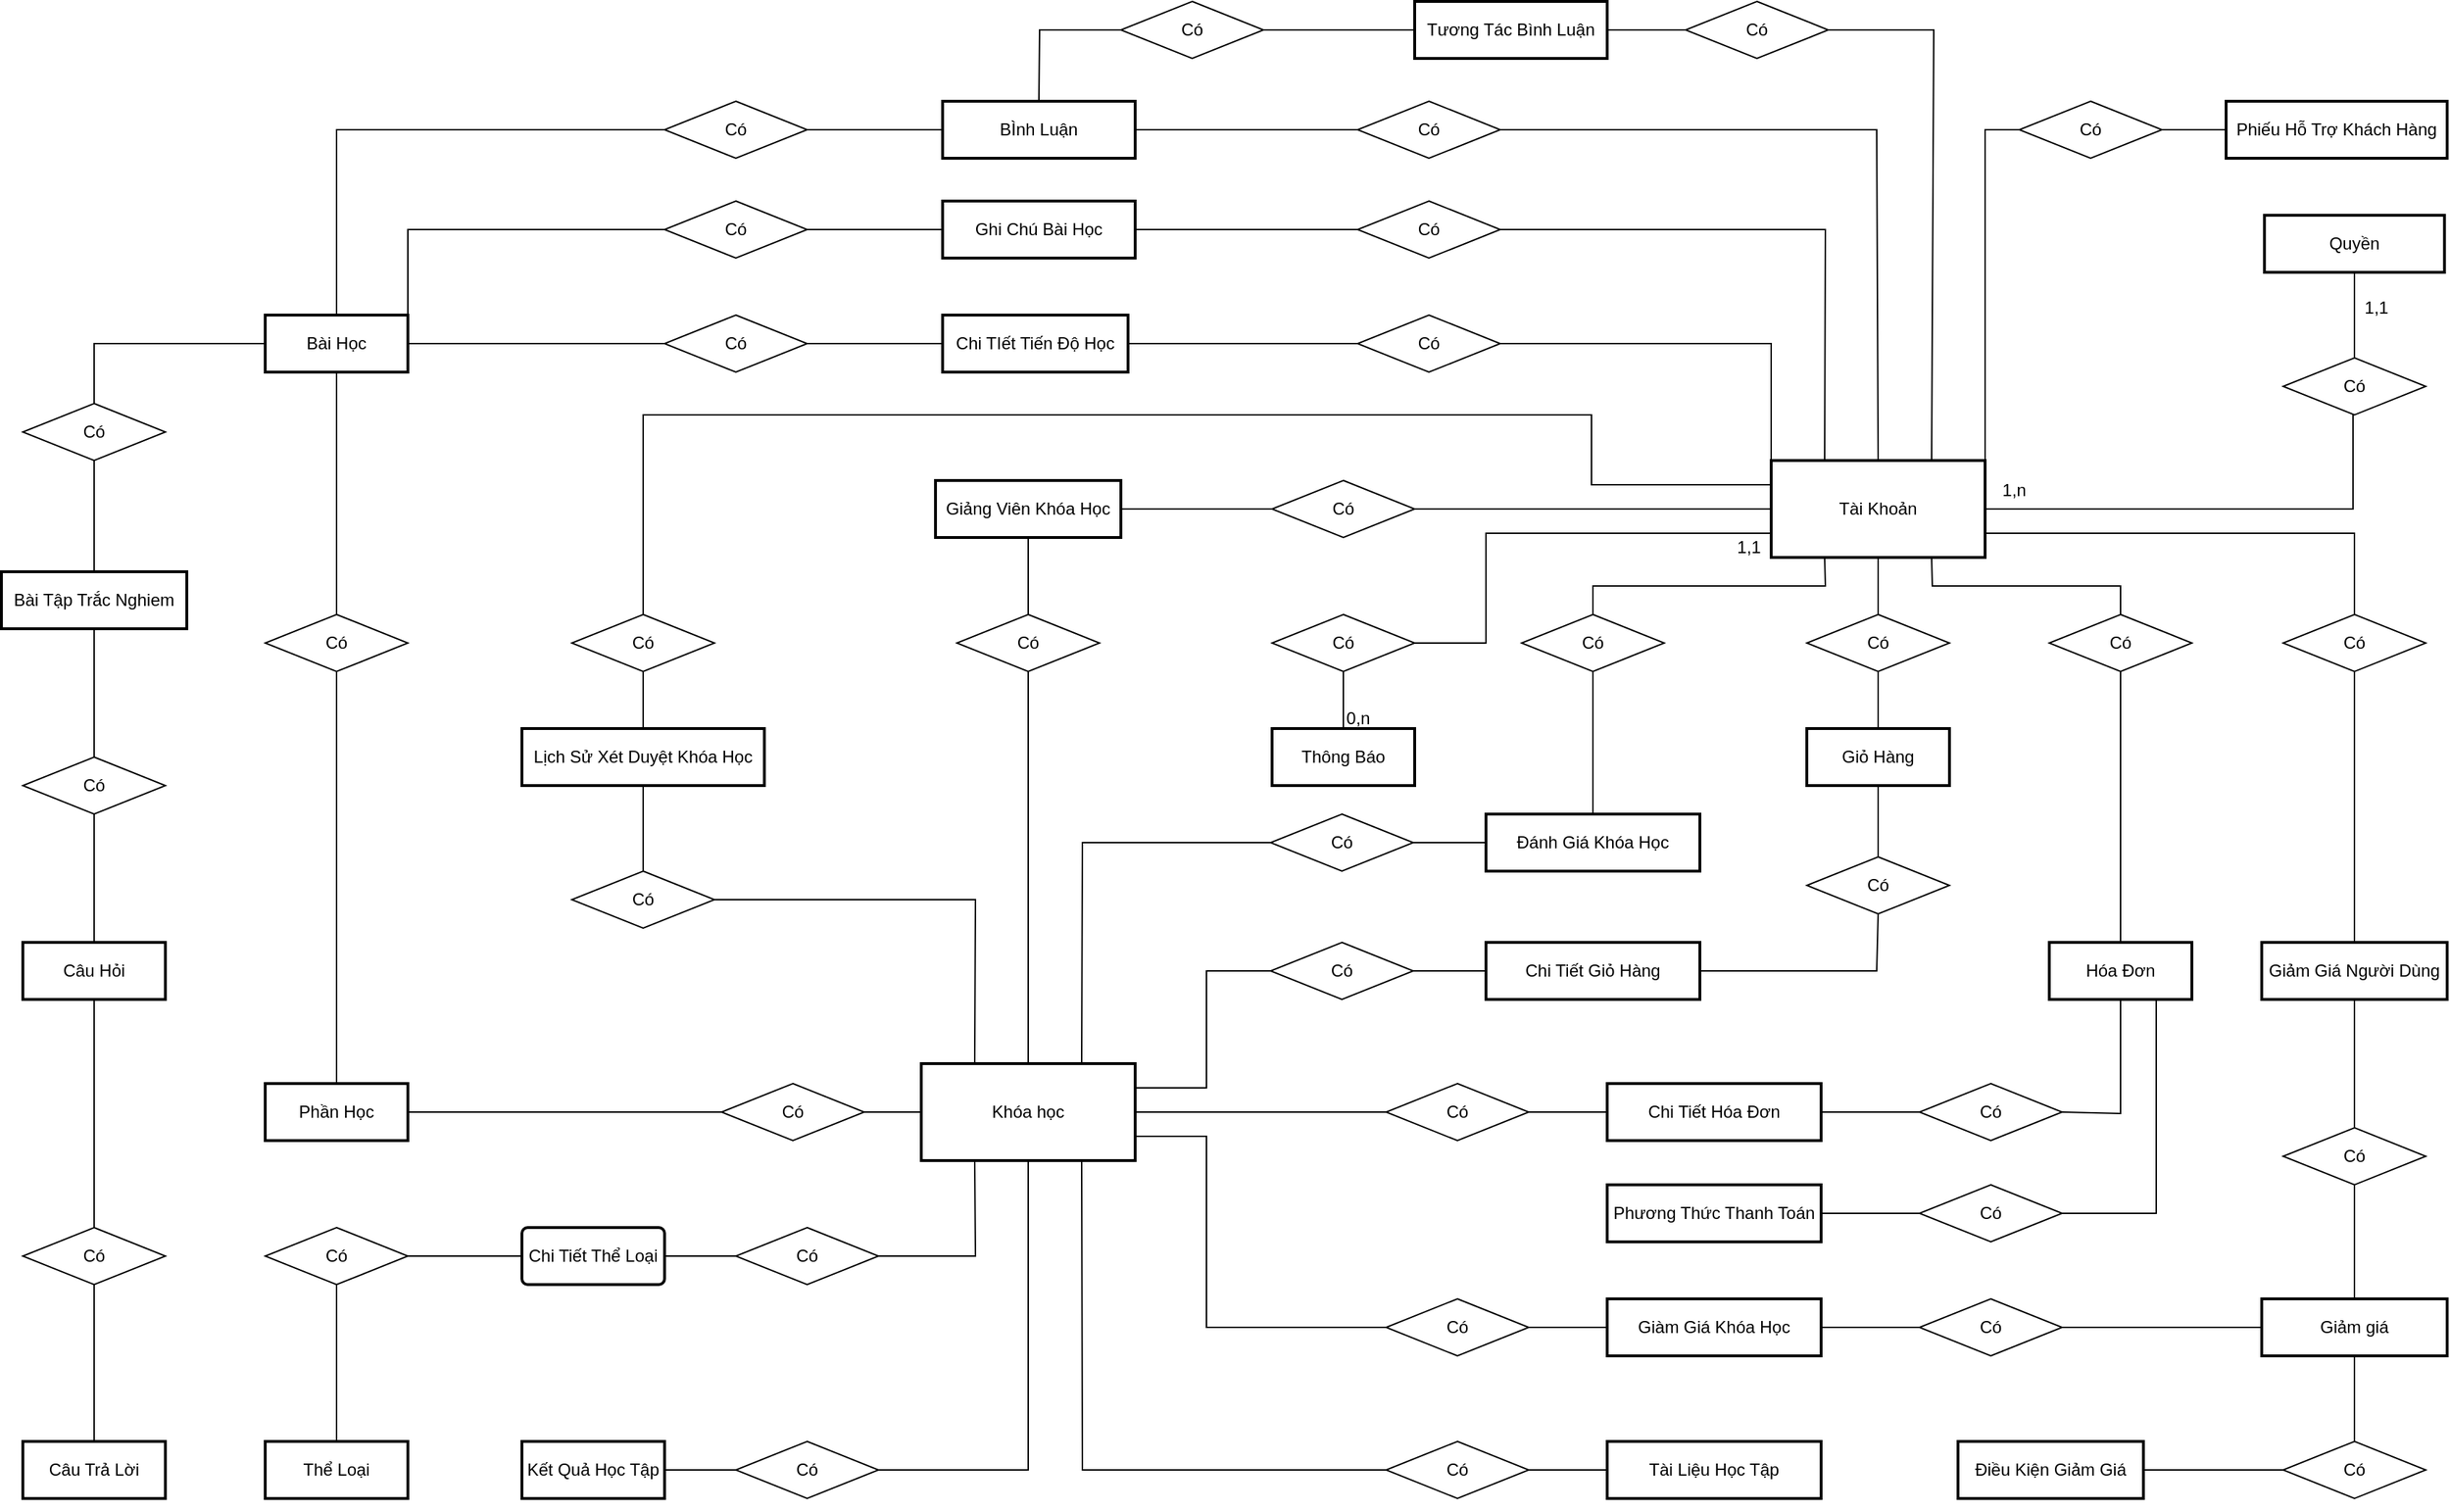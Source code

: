 <mxfile version="26.0.4">
  <diagram id="R2lEEEUBdFMjLlhIrx00" name="Page-1">
    <mxGraphModel dx="2517" dy="2102" grid="1" gridSize="10" guides="1" tooltips="1" connect="1" arrows="1" fold="1" page="1" pageScale="1" pageWidth="850" pageHeight="1100" math="0" shadow="0" extFonts="Permanent Marker^https://fonts.googleapis.com/css?family=Permanent+Marker">
      <root>
        <mxCell id="0" />
        <mxCell id="1" parent="0" />
        <mxCell id="bHssMF1aIb_r4F3_CLn2-1" value="Có" style="shape=rhombus;perimeter=rhombusPerimeter;whiteSpace=wrap;html=1;align=center;fontSize=12;" parent="1" vertex="1">
          <mxGeometry x="1135" y="-60" width="100" height="40" as="geometry" />
        </mxCell>
        <mxCell id="bHssMF1aIb_r4F3_CLn2-8" value="Tài Khoản" style="whiteSpace=wrap;html=1;align=center;strokeWidth=2;" parent="1" vertex="1">
          <mxGeometry x="776" y="12" width="150" height="68" as="geometry" />
        </mxCell>
        <mxCell id="bHssMF1aIb_r4F3_CLn2-9" value="Khóa học" style="whiteSpace=wrap;html=1;align=center;strokeWidth=2;" parent="1" vertex="1">
          <mxGeometry x="180" y="435" width="150" height="68" as="geometry" />
        </mxCell>
        <mxCell id="bHssMF1aIb_r4F3_CLn2-13" value="Quyền" style="whiteSpace=wrap;html=1;align=center;strokeWidth=2;" parent="1" vertex="1">
          <mxGeometry x="1121.88" y="-160" width="126.25" height="40" as="geometry" />
        </mxCell>
        <mxCell id="bHssMF1aIb_r4F3_CLn2-28" value="Giảng Viên Khóa Học" style="whiteSpace=wrap;html=1;align=center;strokeWidth=2;" parent="1" vertex="1">
          <mxGeometry x="190" y="26" width="130" height="40" as="geometry" />
        </mxCell>
        <mxCell id="bHssMF1aIb_r4F3_CLn2-34" value="Có" style="shape=rhombus;perimeter=rhombusPerimeter;whiteSpace=wrap;html=1;align=center;fontSize=12;" parent="1" vertex="1">
          <mxGeometry x="426" y="26" width="100" height="40" as="geometry" />
        </mxCell>
        <mxCell id="bHssMF1aIb_r4F3_CLn2-35" value="Có" style="shape=rhombus;perimeter=rhombusPerimeter;whiteSpace=wrap;html=1;align=center;fontSize=12;" parent="1" vertex="1">
          <mxGeometry x="-450" y="-28" width="100" height="40" as="geometry" />
        </mxCell>
        <mxCell id="bHssMF1aIb_r4F3_CLn2-36" value="Chi Tiết Thể Loại" style="rounded=1;arcSize=10;whiteSpace=wrap;html=1;align=center;strokeWidth=2;" parent="1" vertex="1">
          <mxGeometry x="-100" y="550" width="100" height="40" as="geometry" />
        </mxCell>
        <mxCell id="bHssMF1aIb_r4F3_CLn2-37" value="Phần Học" style="whiteSpace=wrap;html=1;align=center;strokeWidth=2;" parent="1" vertex="1">
          <mxGeometry x="-280" y="449" width="100" height="40" as="geometry" />
        </mxCell>
        <mxCell id="bHssMF1aIb_r4F3_CLn2-39" value="Bài Học" style="whiteSpace=wrap;html=1;align=center;strokeWidth=2;" parent="1" vertex="1">
          <mxGeometry x="-280" y="-90" width="100" height="40" as="geometry" />
        </mxCell>
        <mxCell id="bHssMF1aIb_r4F3_CLn2-40" value="Có" style="shape=rhombus;perimeter=rhombusPerimeter;whiteSpace=wrap;html=1;align=center;fontSize=12;" parent="1" vertex="1">
          <mxGeometry x="40" y="449" width="100" height="40" as="geometry" />
        </mxCell>
        <mxCell id="bHssMF1aIb_r4F3_CLn2-41" value="Có" style="shape=rhombus;perimeter=rhombusPerimeter;whiteSpace=wrap;html=1;align=center;fontSize=12;" parent="1" vertex="1">
          <mxGeometry x="-280" y="120" width="100" height="40" as="geometry" />
        </mxCell>
        <mxCell id="bHssMF1aIb_r4F3_CLn2-43" value="Thể Loại" style="whiteSpace=wrap;html=1;align=center;strokeWidth=2;" parent="1" vertex="1">
          <mxGeometry x="-280" y="700" width="100" height="40" as="geometry" />
        </mxCell>
        <mxCell id="bHssMF1aIb_r4F3_CLn2-44" value="Kết Quả Học Tập" style="whiteSpace=wrap;html=1;align=center;strokeWidth=2;" parent="1" vertex="1">
          <mxGeometry x="-100" y="700" width="100" height="40" as="geometry" />
        </mxCell>
        <mxCell id="bHssMF1aIb_r4F3_CLn2-45" value="Tài Liệu Học Tập" style="whiteSpace=wrap;html=1;align=center;strokeWidth=2;" parent="1" vertex="1">
          <mxGeometry x="661" y="700" width="150" height="40" as="geometry" />
        </mxCell>
        <mxCell id="bHssMF1aIb_r4F3_CLn2-46" value="Hóa Đơn" style="whiteSpace=wrap;html=1;align=center;strokeWidth=2;" parent="1" vertex="1">
          <mxGeometry x="971" y="350" width="100" height="40" as="geometry" />
        </mxCell>
        <mxCell id="bHssMF1aIb_r4F3_CLn2-47" value="Chi Tiết Hóa Đơn" style="whiteSpace=wrap;html=1;align=center;strokeWidth=2;" parent="1" vertex="1">
          <mxGeometry x="661" y="449" width="150" height="40" as="geometry" />
        </mxCell>
        <mxCell id="bHssMF1aIb_r4F3_CLn2-48" value="Chi Tiết Giỏ Hàng" style="whiteSpace=wrap;html=1;align=center;strokeWidth=2;" parent="1" vertex="1">
          <mxGeometry x="576" y="350" width="150" height="40" as="geometry" />
        </mxCell>
        <mxCell id="bHssMF1aIb_r4F3_CLn2-49" value="Giỏ Hàng" style="whiteSpace=wrap;html=1;align=center;strokeWidth=2;" parent="1" vertex="1">
          <mxGeometry x="801" y="200" width="100" height="40" as="geometry" />
        </mxCell>
        <mxCell id="bHssMF1aIb_r4F3_CLn2-50" value="Giảm giá" style="whiteSpace=wrap;html=1;align=center;strokeWidth=2;" parent="1" vertex="1">
          <mxGeometry x="1120" y="600" width="130" height="40" as="geometry" />
        </mxCell>
        <mxCell id="bHssMF1aIb_r4F3_CLn2-51" value="Giàm Giá Khóa Học" style="whiteSpace=wrap;html=1;align=center;strokeWidth=2;" parent="1" vertex="1">
          <mxGeometry x="661" y="600" width="150" height="40" as="geometry" />
        </mxCell>
        <mxCell id="bHssMF1aIb_r4F3_CLn2-52" value="Giảm Giá Người Dùng" style="whiteSpace=wrap;html=1;align=center;strokeWidth=2;" parent="1" vertex="1">
          <mxGeometry x="1120" y="350" width="130" height="40" as="geometry" />
        </mxCell>
        <mxCell id="bHssMF1aIb_r4F3_CLn2-53" value="Điều Kiện Giảm Giá" style="whiteSpace=wrap;html=1;align=center;strokeWidth=2;" parent="1" vertex="1">
          <mxGeometry x="907" y="700" width="130" height="40" as="geometry" />
        </mxCell>
        <mxCell id="bHssMF1aIb_r4F3_CLn2-54" value="Bài Tập Trắc Nghiem" style="whiteSpace=wrap;html=1;align=center;strokeWidth=2;" parent="1" vertex="1">
          <mxGeometry x="-465" y="90" width="130" height="40" as="geometry" />
        </mxCell>
        <mxCell id="bHssMF1aIb_r4F3_CLn2-55" value="Câu Hỏi" style="whiteSpace=wrap;html=1;align=center;strokeWidth=2;" parent="1" vertex="1">
          <mxGeometry x="-450" y="350" width="100" height="40" as="geometry" />
        </mxCell>
        <mxCell id="bHssMF1aIb_r4F3_CLn2-56" value="Câu Trả Lời" style="whiteSpace=wrap;html=1;align=center;strokeWidth=2;" parent="1" vertex="1">
          <mxGeometry x="-450" y="700" width="100" height="40" as="geometry" />
        </mxCell>
        <mxCell id="bHssMF1aIb_r4F3_CLn2-67" value="" style="endArrow=none;html=1;rounded=0;entryX=0.49;entryY=1;entryDx=0;entryDy=0;exitX=1;exitY=0.5;exitDx=0;exitDy=0;entryPerimeter=0;" parent="1" source="bHssMF1aIb_r4F3_CLn2-8" target="bHssMF1aIb_r4F3_CLn2-1" edge="1">
          <mxGeometry relative="1" as="geometry">
            <mxPoint x="940" y="46" as="sourcePoint" />
            <mxPoint x="1135" y="-20" as="targetPoint" />
            <Array as="points">
              <mxPoint x="1000" y="46" />
              <mxPoint x="1184" y="46" />
            </Array>
          </mxGeometry>
        </mxCell>
        <mxCell id="bHssMF1aIb_r4F3_CLn2-68" value="" style="resizable=0;html=1;whiteSpace=wrap;align=left;verticalAlign=bottom;" parent="bHssMF1aIb_r4F3_CLn2-67" connectable="0" vertex="1">
          <mxGeometry x="-1" relative="1" as="geometry">
            <mxPoint x="10" as="offset" />
          </mxGeometry>
        </mxCell>
        <mxCell id="bHssMF1aIb_r4F3_CLn2-69" value="" style="resizable=0;html=1;whiteSpace=wrap;align=right;verticalAlign=bottom;" parent="bHssMF1aIb_r4F3_CLn2-67" connectable="0" vertex="1">
          <mxGeometry x="1" relative="1" as="geometry" />
        </mxCell>
        <mxCell id="bHssMF1aIb_r4F3_CLn2-76" value="" style="endArrow=none;html=1;rounded=0;exitX=0.5;exitY=0;exitDx=0;exitDy=0;entryX=0.5;entryY=1;entryDx=0;entryDy=0;" parent="1" source="bHssMF1aIb_r4F3_CLn2-1" target="bHssMF1aIb_r4F3_CLn2-13" edge="1">
          <mxGeometry relative="1" as="geometry">
            <mxPoint x="956" y="49.13" as="sourcePoint" />
            <mxPoint x="1116" y="49.13" as="targetPoint" />
          </mxGeometry>
        </mxCell>
        <mxCell id="bHssMF1aIb_r4F3_CLn2-77" value="" style="resizable=0;html=1;whiteSpace=wrap;align=right;verticalAlign=bottom;" parent="bHssMF1aIb_r4F3_CLn2-76" connectable="0" vertex="1">
          <mxGeometry x="1" relative="1" as="geometry">
            <mxPoint x="-10" as="offset" />
          </mxGeometry>
        </mxCell>
        <mxCell id="bHssMF1aIb_r4F3_CLn2-78" value="" style="endArrow=none;html=1;rounded=0;exitX=1;exitY=0.5;exitDx=0;exitDy=0;entryX=0;entryY=0.5;entryDx=0;entryDy=0;" parent="1" source="bHssMF1aIb_r4F3_CLn2-28" target="bHssMF1aIb_r4F3_CLn2-34" edge="1">
          <mxGeometry relative="1" as="geometry">
            <mxPoint x="680" y="42" as="sourcePoint" />
            <mxPoint x="430" y="90" as="targetPoint" />
          </mxGeometry>
        </mxCell>
        <mxCell id="bHssMF1aIb_r4F3_CLn2-79" value="" style="resizable=0;html=1;whiteSpace=wrap;align=left;verticalAlign=bottom;" parent="bHssMF1aIb_r4F3_CLn2-78" connectable="0" vertex="1">
          <mxGeometry x="-1" relative="1" as="geometry">
            <mxPoint x="10" as="offset" />
          </mxGeometry>
        </mxCell>
        <mxCell id="bHssMF1aIb_r4F3_CLn2-80" value="" style="resizable=0;html=1;whiteSpace=wrap;align=right;verticalAlign=bottom;" parent="bHssMF1aIb_r4F3_CLn2-78" connectable="0" vertex="1">
          <mxGeometry x="1" relative="1" as="geometry" />
        </mxCell>
        <mxCell id="bHssMF1aIb_r4F3_CLn2-81" value="" style="endArrow=none;html=1;rounded=0;exitX=1;exitY=0.5;exitDx=0;exitDy=0;entryX=0;entryY=0.5;entryDx=0;entryDy=0;" parent="1" source="bHssMF1aIb_r4F3_CLn2-34" target="bHssMF1aIb_r4F3_CLn2-8" edge="1">
          <mxGeometry relative="1" as="geometry">
            <mxPoint x="506" y="100" as="sourcePoint" />
            <mxPoint x="596" y="100" as="targetPoint" />
          </mxGeometry>
        </mxCell>
        <mxCell id="bHssMF1aIb_r4F3_CLn2-82" value="" style="resizable=0;html=1;whiteSpace=wrap;align=right;verticalAlign=bottom;" parent="bHssMF1aIb_r4F3_CLn2-81" connectable="0" vertex="1">
          <mxGeometry x="1" relative="1" as="geometry">
            <mxPoint x="-10" as="offset" />
          </mxGeometry>
        </mxCell>
        <mxCell id="bHssMF1aIb_r4F3_CLn2-83" value="Có" style="shape=rhombus;perimeter=rhombusPerimeter;whiteSpace=wrap;html=1;align=center;fontSize=12;" parent="1" vertex="1">
          <mxGeometry x="205" y="120" width="100" height="40" as="geometry" />
        </mxCell>
        <mxCell id="bHssMF1aIb_r4F3_CLn2-84" value="" style="endArrow=none;html=1;rounded=0;exitX=0.5;exitY=1;exitDx=0;exitDy=0;entryX=0.5;entryY=0;entryDx=0;entryDy=0;" parent="1" source="bHssMF1aIb_r4F3_CLn2-28" target="bHssMF1aIb_r4F3_CLn2-83" edge="1">
          <mxGeometry relative="1" as="geometry">
            <mxPoint x="270" y="130" as="sourcePoint" />
            <mxPoint x="380" y="188" as="targetPoint" />
          </mxGeometry>
        </mxCell>
        <mxCell id="bHssMF1aIb_r4F3_CLn2-85" value="" style="resizable=0;html=1;whiteSpace=wrap;align=left;verticalAlign=bottom;" parent="bHssMF1aIb_r4F3_CLn2-84" connectable="0" vertex="1">
          <mxGeometry x="-1" relative="1" as="geometry">
            <mxPoint x="10" as="offset" />
          </mxGeometry>
        </mxCell>
        <mxCell id="bHssMF1aIb_r4F3_CLn2-86" value="" style="resizable=0;html=1;whiteSpace=wrap;align=right;verticalAlign=bottom;" parent="bHssMF1aIb_r4F3_CLn2-84" connectable="0" vertex="1">
          <mxGeometry x="1" relative="1" as="geometry" />
        </mxCell>
        <mxCell id="bHssMF1aIb_r4F3_CLn2-87" value="" style="endArrow=none;html=1;rounded=0;exitX=0.5;exitY=1;exitDx=0;exitDy=0;entryX=0.5;entryY=0;entryDx=0;entryDy=0;" parent="1" source="bHssMF1aIb_r4F3_CLn2-83" target="bHssMF1aIb_r4F3_CLn2-9" edge="1">
          <mxGeometry relative="1" as="geometry">
            <mxPoint x="400" y="198" as="sourcePoint" />
            <mxPoint x="520" y="130" as="targetPoint" />
          </mxGeometry>
        </mxCell>
        <mxCell id="bHssMF1aIb_r4F3_CLn2-88" value="" style="resizable=0;html=1;whiteSpace=wrap;align=right;verticalAlign=bottom;" parent="bHssMF1aIb_r4F3_CLn2-87" connectable="0" vertex="1">
          <mxGeometry x="1" relative="1" as="geometry">
            <mxPoint x="-10" as="offset" />
          </mxGeometry>
        </mxCell>
        <mxCell id="bHssMF1aIb_r4F3_CLn2-89" value="" style="endArrow=none;html=1;rounded=0;entryX=1;entryY=0.5;entryDx=0;entryDy=0;exitX=0;exitY=0.5;exitDx=0;exitDy=0;" parent="1" source="bHssMF1aIb_r4F3_CLn2-9" target="bHssMF1aIb_r4F3_CLn2-40" edge="1">
          <mxGeometry relative="1" as="geometry">
            <mxPoint x="150" y="420" as="sourcePoint" />
            <mxPoint x="520" y="510" as="targetPoint" />
          </mxGeometry>
        </mxCell>
        <mxCell id="bHssMF1aIb_r4F3_CLn2-90" value="" style="endArrow=none;html=1;rounded=0;exitX=0;exitY=0.5;exitDx=0;exitDy=0;entryX=1;entryY=0.5;entryDx=0;entryDy=0;" parent="1" source="bHssMF1aIb_r4F3_CLn2-40" target="bHssMF1aIb_r4F3_CLn2-37" edge="1">
          <mxGeometry relative="1" as="geometry">
            <mxPoint x="265" y="500" as="sourcePoint" />
            <mxPoint x="265" y="560" as="targetPoint" />
          </mxGeometry>
        </mxCell>
        <mxCell id="bHssMF1aIb_r4F3_CLn2-92" value="" style="endArrow=none;html=1;rounded=0;exitX=0.5;exitY=0;exitDx=0;exitDy=0;entryX=0.5;entryY=1;entryDx=0;entryDy=0;" parent="1" source="bHssMF1aIb_r4F3_CLn2-37" target="bHssMF1aIb_r4F3_CLn2-41" edge="1">
          <mxGeometry relative="1" as="geometry">
            <mxPoint x="-265" y="40" as="sourcePoint" />
            <mxPoint x="-150" y="290" as="targetPoint" />
            <Array as="points" />
          </mxGeometry>
        </mxCell>
        <mxCell id="bHssMF1aIb_r4F3_CLn2-93" value="" style="endArrow=none;html=1;rounded=0;entryX=0.5;entryY=1;entryDx=0;entryDy=0;exitX=0.5;exitY=0;exitDx=0;exitDy=0;" parent="1" source="bHssMF1aIb_r4F3_CLn2-41" target="bHssMF1aIb_r4F3_CLn2-39" edge="1">
          <mxGeometry relative="1" as="geometry">
            <mxPoint x="-265" y="40" as="sourcePoint" />
            <mxPoint x="-105" y="40" as="targetPoint" />
            <Array as="points" />
          </mxGeometry>
        </mxCell>
        <mxCell id="bHssMF1aIb_r4F3_CLn2-94" value="" style="endArrow=none;html=1;rounded=0;entryX=0;entryY=0.5;entryDx=0;entryDy=0;exitX=0.5;exitY=0;exitDx=0;exitDy=0;" parent="1" source="bHssMF1aIb_r4F3_CLn2-35" target="bHssMF1aIb_r4F3_CLn2-39" edge="1">
          <mxGeometry relative="1" as="geometry">
            <mxPoint x="-265" y="140" as="sourcePoint" />
            <mxPoint x="-165" y="140" as="targetPoint" />
            <Array as="points">
              <mxPoint x="-400" y="-70" />
            </Array>
          </mxGeometry>
        </mxCell>
        <mxCell id="bHssMF1aIb_r4F3_CLn2-96" value="" style="endArrow=none;html=1;rounded=0;entryX=0.5;entryY=1;entryDx=0;entryDy=0;exitX=0.5;exitY=0;exitDx=0;exitDy=0;" parent="1" source="bHssMF1aIb_r4F3_CLn2-54" target="bHssMF1aIb_r4F3_CLn2-35" edge="1">
          <mxGeometry relative="1" as="geometry">
            <mxPoint x="-285" y="170" as="sourcePoint" />
            <mxPoint x="-125" y="170" as="targetPoint" />
          </mxGeometry>
        </mxCell>
        <mxCell id="bHssMF1aIb_r4F3_CLn2-101" value="Có" style="shape=rhombus;perimeter=rhombusPerimeter;whiteSpace=wrap;html=1;align=center;fontSize=12;" parent="1" vertex="1">
          <mxGeometry x="801" y="120" width="100" height="40" as="geometry" />
        </mxCell>
        <mxCell id="bHssMF1aIb_r4F3_CLn2-102" value="" style="endArrow=none;html=1;rounded=0;entryX=0.5;entryY=1;entryDx=0;entryDy=0;exitX=0.5;exitY=0;exitDx=0;exitDy=0;" parent="1" source="bHssMF1aIb_r4F3_CLn2-49" target="bHssMF1aIb_r4F3_CLn2-101" edge="1">
          <mxGeometry relative="1" as="geometry">
            <mxPoint x="731" y="310" as="sourcePoint" />
            <mxPoint x="891" y="310" as="targetPoint" />
          </mxGeometry>
        </mxCell>
        <mxCell id="bHssMF1aIb_r4F3_CLn2-103" value="" style="endArrow=none;html=1;rounded=0;exitX=0.5;exitY=1;exitDx=0;exitDy=0;entryX=0.5;entryY=0;entryDx=0;entryDy=0;" parent="1" source="bHssMF1aIb_r4F3_CLn2-8" target="bHssMF1aIb_r4F3_CLn2-101" edge="1">
          <mxGeometry relative="1" as="geometry">
            <mxPoint x="486" y="280" as="sourcePoint" />
            <mxPoint x="646" y="280" as="targetPoint" />
          </mxGeometry>
        </mxCell>
        <mxCell id="bHssMF1aIb_r4F3_CLn2-106" value="Có" style="shape=rhombus;perimeter=rhombusPerimeter;whiteSpace=wrap;html=1;align=center;fontSize=12;" parent="1" vertex="1">
          <mxGeometry x="801" y="290" width="100" height="40" as="geometry" />
        </mxCell>
        <mxCell id="bHssMF1aIb_r4F3_CLn2-107" value="" style="endArrow=none;html=1;rounded=0;entryX=0.5;entryY=1;entryDx=0;entryDy=0;exitX=1;exitY=0.5;exitDx=0;exitDy=0;" parent="1" source="bHssMF1aIb_r4F3_CLn2-48" target="bHssMF1aIb_r4F3_CLn2-106" edge="1">
          <mxGeometry relative="1" as="geometry">
            <mxPoint x="1286" y="428" as="sourcePoint" />
            <mxPoint x="916" y="498" as="targetPoint" />
            <Array as="points">
              <mxPoint x="850" y="370" />
            </Array>
          </mxGeometry>
        </mxCell>
        <mxCell id="bHssMF1aIb_r4F3_CLn2-108" value="" style="endArrow=none;html=1;rounded=0;exitX=0.5;exitY=1;exitDx=0;exitDy=0;entryX=0.5;entryY=0;entryDx=0;entryDy=0;" parent="1" source="bHssMF1aIb_r4F3_CLn2-49" target="bHssMF1aIb_r4F3_CLn2-106" edge="1">
          <mxGeometry relative="1" as="geometry">
            <mxPoint x="751" y="240" as="sourcePoint" />
            <mxPoint x="721" y="468" as="targetPoint" />
          </mxGeometry>
        </mxCell>
        <mxCell id="bHssMF1aIb_r4F3_CLn2-109" value="Có" style="shape=rhombus;perimeter=rhombusPerimeter;whiteSpace=wrap;html=1;align=center;fontSize=12;" parent="1" vertex="1">
          <mxGeometry x="425" y="350" width="100" height="40" as="geometry" />
        </mxCell>
        <mxCell id="bHssMF1aIb_r4F3_CLn2-110" value="" style="endArrow=none;html=1;rounded=0;entryX=1;entryY=0.5;entryDx=0;entryDy=0;exitX=0;exitY=0.5;exitDx=0;exitDy=0;" parent="1" source="bHssMF1aIb_r4F3_CLn2-48" target="bHssMF1aIb_r4F3_CLn2-109" edge="1">
          <mxGeometry relative="1" as="geometry">
            <mxPoint x="1076" y="624" as="sourcePoint" />
            <mxPoint x="706" y="694" as="targetPoint" />
          </mxGeometry>
        </mxCell>
        <mxCell id="bHssMF1aIb_r4F3_CLn2-111" value="" style="endArrow=none;html=1;rounded=0;entryX=0;entryY=0.5;entryDx=0;entryDy=0;exitX=1;exitY=0.25;exitDx=0;exitDy=0;" parent="1" source="bHssMF1aIb_r4F3_CLn2-9" target="bHssMF1aIb_r4F3_CLn2-109" edge="1">
          <mxGeometry relative="1" as="geometry">
            <mxPoint x="340" y="440" as="sourcePoint" />
            <mxPoint x="452.5" y="180.0" as="targetPoint" />
            <Array as="points">
              <mxPoint x="380" y="452" />
              <mxPoint x="380" y="370" />
            </Array>
          </mxGeometry>
        </mxCell>
        <mxCell id="bHssMF1aIb_r4F3_CLn2-113" value="Có" style="shape=rhombus;perimeter=rhombusPerimeter;whiteSpace=wrap;html=1;align=center;fontSize=12;" parent="1" vertex="1">
          <mxGeometry x="50" y="700" width="100" height="40" as="geometry" />
        </mxCell>
        <mxCell id="bHssMF1aIb_r4F3_CLn2-114" value="" style="endArrow=none;html=1;rounded=0;exitX=1;exitY=0.5;exitDx=0;exitDy=0;entryX=0;entryY=0.5;entryDx=0;entryDy=0;" parent="1" source="bHssMF1aIb_r4F3_CLn2-44" target="bHssMF1aIb_r4F3_CLn2-113" edge="1">
          <mxGeometry relative="1" as="geometry">
            <mxPoint x="-460" y="50" as="sourcePoint" />
            <mxPoint x="-245" y="10" as="targetPoint" />
          </mxGeometry>
        </mxCell>
        <mxCell id="bHssMF1aIb_r4F3_CLn2-115" value="" style="endArrow=none;html=1;rounded=0;exitX=1;exitY=0.5;exitDx=0;exitDy=0;entryX=0.5;entryY=1;entryDx=0;entryDy=0;" parent="1" source="bHssMF1aIb_r4F3_CLn2-113" target="bHssMF1aIb_r4F3_CLn2-9" edge="1">
          <mxGeometry relative="1" as="geometry">
            <mxPoint x="-65" y="400" as="sourcePoint" />
            <mxPoint x="210" y="520" as="targetPoint" />
            <Array as="points">
              <mxPoint x="255" y="720" />
            </Array>
          </mxGeometry>
        </mxCell>
        <mxCell id="bHssMF1aIb_r4F3_CLn2-116" value="Có" style="shape=rhombus;perimeter=rhombusPerimeter;whiteSpace=wrap;html=1;align=center;fontSize=12;" parent="1" vertex="1">
          <mxGeometry x="506" y="700" width="100" height="40" as="geometry" />
        </mxCell>
        <mxCell id="bHssMF1aIb_r4F3_CLn2-118" value="" style="endArrow=none;html=1;rounded=0;entryX=0.75;entryY=1;entryDx=0;entryDy=0;exitX=0;exitY=0.5;exitDx=0;exitDy=0;" parent="1" source="bHssMF1aIb_r4F3_CLn2-116" target="bHssMF1aIb_r4F3_CLn2-9" edge="1">
          <mxGeometry relative="1" as="geometry">
            <mxPoint x="280" y="720" as="sourcePoint" />
            <mxPoint x="270" y="530" as="targetPoint" />
            <Array as="points">
              <mxPoint x="293" y="720" />
            </Array>
          </mxGeometry>
        </mxCell>
        <mxCell id="bHssMF1aIb_r4F3_CLn2-120" value="Có" style="shape=rhombus;perimeter=rhombusPerimeter;whiteSpace=wrap;html=1;align=center;fontSize=12;" parent="1" vertex="1">
          <mxGeometry x="971" y="120" width="100" height="40" as="geometry" />
        </mxCell>
        <mxCell id="bHssMF1aIb_r4F3_CLn2-122" value="" style="endArrow=none;html=1;rounded=0;entryX=0.5;entryY=0;entryDx=0;entryDy=0;exitX=0.5;exitY=1;exitDx=0;exitDy=0;" parent="1" source="bHssMF1aIb_r4F3_CLn2-120" target="bHssMF1aIb_r4F3_CLn2-46" edge="1">
          <mxGeometry relative="1" as="geometry">
            <mxPoint x="716" y="160" as="sourcePoint" />
            <mxPoint x="916" y="200" as="targetPoint" />
          </mxGeometry>
        </mxCell>
        <mxCell id="bHssMF1aIb_r4F3_CLn2-124" value="Có" style="shape=rhombus;perimeter=rhombusPerimeter;whiteSpace=wrap;html=1;align=center;fontSize=12;" parent="1" vertex="1">
          <mxGeometry x="506" y="449" width="100" height="40" as="geometry" />
        </mxCell>
        <mxCell id="bHssMF1aIb_r4F3_CLn2-125" value="" style="endArrow=none;html=1;rounded=0;entryX=0;entryY=0.5;entryDx=0;entryDy=0;exitX=1;exitY=0.5;exitDx=0;exitDy=0;" parent="1" source="bHssMF1aIb_r4F3_CLn2-9" target="bHssMF1aIb_r4F3_CLn2-124" edge="1">
          <mxGeometry relative="1" as="geometry">
            <mxPoint x="390" y="420" as="sourcePoint" />
            <mxPoint x="704.5" y="458" as="targetPoint" />
            <Array as="points" />
          </mxGeometry>
        </mxCell>
        <mxCell id="bHssMF1aIb_r4F3_CLn2-126" value="" style="endArrow=none;html=1;rounded=0;entryX=0;entryY=0.5;entryDx=0;entryDy=0;exitX=1;exitY=0.5;exitDx=0;exitDy=0;" parent="1" source="bHssMF1aIb_r4F3_CLn2-124" target="bHssMF1aIb_r4F3_CLn2-47" edge="1">
          <mxGeometry relative="1" as="geometry">
            <mxPoint x="600.5" y="438" as="sourcePoint" />
            <mxPoint x="780.5" y="628" as="targetPoint" />
          </mxGeometry>
        </mxCell>
        <mxCell id="bHssMF1aIb_r4F3_CLn2-127" value="Có" style="shape=rhombus;perimeter=rhombusPerimeter;whiteSpace=wrap;html=1;align=center;fontSize=12;" parent="1" vertex="1">
          <mxGeometry x="880" y="449" width="100" height="40" as="geometry" />
        </mxCell>
        <mxCell id="bHssMF1aIb_r4F3_CLn2-128" value="" style="endArrow=none;html=1;rounded=0;entryX=0;entryY=0.5;entryDx=0;entryDy=0;exitX=1;exitY=0.5;exitDx=0;exitDy=0;" parent="1" source="bHssMF1aIb_r4F3_CLn2-47" target="bHssMF1aIb_r4F3_CLn2-127" edge="1">
          <mxGeometry relative="1" as="geometry">
            <mxPoint x="797" y="271" as="sourcePoint" />
            <mxPoint x="1106" y="199" as="targetPoint" />
          </mxGeometry>
        </mxCell>
        <mxCell id="bHssMF1aIb_r4F3_CLn2-129" value="" style="endArrow=none;html=1;rounded=0;exitX=1;exitY=0.5;exitDx=0;exitDy=0;entryX=0.5;entryY=1;entryDx=0;entryDy=0;" parent="1" source="bHssMF1aIb_r4F3_CLn2-127" target="bHssMF1aIb_r4F3_CLn2-46" edge="1">
          <mxGeometry relative="1" as="geometry">
            <mxPoint x="987" y="219" as="sourcePoint" />
            <mxPoint x="1010" y="410" as="targetPoint" />
            <Array as="points">
              <mxPoint x="1021" y="470" />
            </Array>
          </mxGeometry>
        </mxCell>
        <mxCell id="bHssMF1aIb_r4F3_CLn2-136" value="Phương Thức Thanh Toán" style="whiteSpace=wrap;html=1;align=center;strokeWidth=2;" parent="1" vertex="1">
          <mxGeometry x="661" y="520" width="150" height="40" as="geometry" />
        </mxCell>
        <mxCell id="bHssMF1aIb_r4F3_CLn2-139" value="Có" style="shape=rhombus;perimeter=rhombusPerimeter;whiteSpace=wrap;html=1;align=center;fontSize=12;" parent="1" vertex="1">
          <mxGeometry x="506" y="600" width="100" height="40" as="geometry" />
        </mxCell>
        <mxCell id="bHssMF1aIb_r4F3_CLn2-141" value="" style="endArrow=none;html=1;rounded=0;entryX=0;entryY=0.5;entryDx=0;entryDy=0;exitX=1;exitY=0.5;exitDx=0;exitDy=0;" parent="1" source="bHssMF1aIb_r4F3_CLn2-139" target="bHssMF1aIb_r4F3_CLn2-51" edge="1">
          <mxGeometry relative="1" as="geometry">
            <mxPoint x="600.5" y="578" as="sourcePoint" />
            <mxPoint x="636" y="550" as="targetPoint" />
          </mxGeometry>
        </mxCell>
        <mxCell id="bHssMF1aIb_r4F3_CLn2-142" value="Có" style="shape=rhombus;perimeter=rhombusPerimeter;whiteSpace=wrap;html=1;align=center;fontSize=12;" parent="1" vertex="1">
          <mxGeometry x="880" y="600" width="100" height="40" as="geometry" />
        </mxCell>
        <mxCell id="bHssMF1aIb_r4F3_CLn2-143" value="" style="endArrow=none;html=1;rounded=0;entryX=0;entryY=0.5;entryDx=0;entryDy=0;exitX=1;exitY=0.5;exitDx=0;exitDy=0;" parent="1" source="bHssMF1aIb_r4F3_CLn2-51" target="bHssMF1aIb_r4F3_CLn2-142" edge="1">
          <mxGeometry relative="1" as="geometry">
            <mxPoint x="766" y="620" as="sourcePoint" />
            <mxPoint x="1165.5" y="658" as="targetPoint" />
          </mxGeometry>
        </mxCell>
        <mxCell id="bHssMF1aIb_r4F3_CLn2-144" value="" style="endArrow=none;html=1;rounded=0;entryX=0;entryY=0.5;entryDx=0;entryDy=0;exitX=1;exitY=0.5;exitDx=0;exitDy=0;" parent="1" source="bHssMF1aIb_r4F3_CLn2-142" target="bHssMF1aIb_r4F3_CLn2-50" edge="1">
          <mxGeometry relative="1" as="geometry">
            <mxPoint x="1046.5" y="658" as="sourcePoint" />
            <mxPoint x="1082" y="630" as="targetPoint" />
          </mxGeometry>
        </mxCell>
        <mxCell id="bHssMF1aIb_r4F3_CLn2-145" value="Có" style="shape=rhombus;perimeter=rhombusPerimeter;whiteSpace=wrap;html=1;align=center;fontSize=12;" parent="1" vertex="1">
          <mxGeometry x="1135" y="480" width="100" height="40" as="geometry" />
        </mxCell>
        <mxCell id="bHssMF1aIb_r4F3_CLn2-146" value="" style="endArrow=none;html=1;rounded=0;entryX=0.5;entryY=0;entryDx=0;entryDy=0;exitX=0.5;exitY=1;exitDx=0;exitDy=0;" parent="1" source="bHssMF1aIb_r4F3_CLn2-52" target="bHssMF1aIb_r4F3_CLn2-145" edge="1">
          <mxGeometry relative="1" as="geometry">
            <mxPoint x="1162" y="390" as="sourcePoint" />
            <mxPoint x="1541.5" y="408" as="targetPoint" />
          </mxGeometry>
        </mxCell>
        <mxCell id="bHssMF1aIb_r4F3_CLn2-147" value="" style="endArrow=none;html=1;rounded=0;entryX=0.5;entryY=0;entryDx=0;entryDy=0;exitX=0.5;exitY=1;exitDx=0;exitDy=0;" parent="1" source="bHssMF1aIb_r4F3_CLn2-145" target="bHssMF1aIb_r4F3_CLn2-50" edge="1">
          <mxGeometry relative="1" as="geometry">
            <mxPoint x="1381.5" y="408" as="sourcePoint" />
            <mxPoint x="1417" y="380" as="targetPoint" />
          </mxGeometry>
        </mxCell>
        <mxCell id="bHssMF1aIb_r4F3_CLn2-148" value="Có" style="shape=rhombus;perimeter=rhombusPerimeter;whiteSpace=wrap;html=1;align=center;fontSize=12;" parent="1" vertex="1">
          <mxGeometry x="1135" y="120" width="100" height="40" as="geometry" />
        </mxCell>
        <mxCell id="bHssMF1aIb_r4F3_CLn2-150" value="" style="endArrow=none;html=1;rounded=0;entryX=0.5;entryY=0;entryDx=0;entryDy=0;exitX=0.5;exitY=1;exitDx=0;exitDy=0;" parent="1" source="bHssMF1aIb_r4F3_CLn2-148" target="bHssMF1aIb_r4F3_CLn2-52" edge="1">
          <mxGeometry relative="1" as="geometry">
            <mxPoint x="1260.5" y="58" as="sourcePoint" />
            <mxPoint x="1296" y="30" as="targetPoint" />
          </mxGeometry>
        </mxCell>
        <mxCell id="bHssMF1aIb_r4F3_CLn2-151" value="Có" style="shape=rhombus;perimeter=rhombusPerimeter;whiteSpace=wrap;html=1;align=center;fontSize=12;" parent="1" vertex="1">
          <mxGeometry x="1135" y="700" width="100" height="40" as="geometry" />
        </mxCell>
        <mxCell id="bHssMF1aIb_r4F3_CLn2-152" value="" style="endArrow=none;html=1;rounded=0;entryX=0.5;entryY=0;entryDx=0;entryDy=0;exitX=0.5;exitY=1;exitDx=0;exitDy=0;" parent="1" source="bHssMF1aIb_r4F3_CLn2-50" target="bHssMF1aIb_r4F3_CLn2-151" edge="1">
          <mxGeometry relative="1" as="geometry">
            <mxPoint x="1162" y="580" as="sourcePoint" />
            <mxPoint x="1561.5" y="618" as="targetPoint" />
          </mxGeometry>
        </mxCell>
        <mxCell id="bHssMF1aIb_r4F3_CLn2-153" value="" style="endArrow=none;html=1;rounded=0;entryX=1;entryY=0.5;entryDx=0;entryDy=0;exitX=0;exitY=0.5;exitDx=0;exitDy=0;" parent="1" source="bHssMF1aIb_r4F3_CLn2-151" target="bHssMF1aIb_r4F3_CLn2-53" edge="1">
          <mxGeometry relative="1" as="geometry">
            <mxPoint x="1401.5" y="618" as="sourcePoint" />
            <mxPoint x="1437" y="590" as="targetPoint" />
          </mxGeometry>
        </mxCell>
        <mxCell id="bHssMF1aIb_r4F3_CLn2-154" style="edgeStyle=orthogonalEdgeStyle;rounded=0;orthogonalLoop=1;jettySize=auto;html=1;exitX=0.5;exitY=1;exitDx=0;exitDy=0;" parent="1" source="bHssMF1aIb_r4F3_CLn2-113" target="bHssMF1aIb_r4F3_CLn2-113" edge="1">
          <mxGeometry relative="1" as="geometry" />
        </mxCell>
        <mxCell id="bHssMF1aIb_r4F3_CLn2-156" value="Có" style="shape=rhombus;perimeter=rhombusPerimeter;whiteSpace=wrap;html=1;align=center;fontSize=12;" parent="1" vertex="1">
          <mxGeometry x="50" y="550" width="100" height="40" as="geometry" />
        </mxCell>
        <mxCell id="bHssMF1aIb_r4F3_CLn2-159" value="Có" style="shape=rhombus;perimeter=rhombusPerimeter;whiteSpace=wrap;html=1;align=center;fontSize=12;" parent="1" vertex="1">
          <mxGeometry x="-280" y="550" width="100" height="40" as="geometry" />
        </mxCell>
        <mxCell id="bHssMF1aIb_r4F3_CLn2-161" value="" style="endArrow=none;html=1;rounded=0;entryX=0.5;entryY=0;entryDx=0;entryDy=0;exitX=0.5;exitY=1;exitDx=0;exitDy=0;" parent="1" source="bHssMF1aIb_r4F3_CLn2-159" target="bHssMF1aIb_r4F3_CLn2-43" edge="1">
          <mxGeometry relative="1" as="geometry">
            <mxPoint x="-1080.5" y="648" as="sourcePoint" />
            <mxPoint x="-1045" y="620" as="targetPoint" />
          </mxGeometry>
        </mxCell>
        <mxCell id="bHssMF1aIb_r4F3_CLn2-164" value="Chi TIết Tiến Độ Học" style="whiteSpace=wrap;html=1;align=center;strokeWidth=2;" parent="1" vertex="1">
          <mxGeometry x="195" y="-90" width="130" height="40" as="geometry" />
        </mxCell>
        <mxCell id="bHssMF1aIb_r4F3_CLn2-165" value="Có" style="shape=rhombus;perimeter=rhombusPerimeter;whiteSpace=wrap;html=1;align=center;fontSize=12;" parent="1" vertex="1">
          <mxGeometry x="486" y="-90" width="100" height="40" as="geometry" />
        </mxCell>
        <mxCell id="bHssMF1aIb_r4F3_CLn2-166" value="" style="endArrow=none;html=1;rounded=0;exitX=1;exitY=0.5;exitDx=0;exitDy=0;entryX=0;entryY=0.5;entryDx=0;entryDy=0;" parent="1" source="bHssMF1aIb_r4F3_CLn2-164" target="bHssMF1aIb_r4F3_CLn2-165" edge="1">
          <mxGeometry relative="1" as="geometry">
            <mxPoint x="232.5" y="-90" as="sourcePoint" />
            <mxPoint x="447.5" y="-130" as="targetPoint" />
          </mxGeometry>
        </mxCell>
        <mxCell id="bHssMF1aIb_r4F3_CLn2-169" value="Có" style="shape=rhombus;perimeter=rhombusPerimeter;whiteSpace=wrap;html=1;align=center;fontSize=12;" parent="1" vertex="1">
          <mxGeometry y="-90" width="100" height="40" as="geometry" />
        </mxCell>
        <mxCell id="bHssMF1aIb_r4F3_CLn2-170" value="" style="endArrow=none;html=1;rounded=0;exitX=1;exitY=0.5;exitDx=0;exitDy=0;entryX=0;entryY=0.5;entryDx=0;entryDy=0;" parent="1" source="bHssMF1aIb_r4F3_CLn2-39" target="bHssMF1aIb_r4F3_CLn2-169" edge="1">
          <mxGeometry relative="1" as="geometry">
            <mxPoint x="-155" y="-140" as="sourcePoint" />
            <mxPoint x="60" y="-180" as="targetPoint" />
          </mxGeometry>
        </mxCell>
        <mxCell id="bHssMF1aIb_r4F3_CLn2-171" value="" style="endArrow=none;html=1;rounded=0;entryX=0;entryY=0.5;entryDx=0;entryDy=0;exitX=1;exitY=0.5;exitDx=0;exitDy=0;" parent="1" source="bHssMF1aIb_r4F3_CLn2-169" target="bHssMF1aIb_r4F3_CLn2-164" edge="1">
          <mxGeometry relative="1" as="geometry">
            <mxPoint x="-100" y="-180" as="sourcePoint" />
            <mxPoint x="100" y="-140" as="targetPoint" />
          </mxGeometry>
        </mxCell>
        <mxCell id="bHssMF1aIb_r4F3_CLn2-173" value="Ghi Chú Bài Học" style="whiteSpace=wrap;html=1;align=center;strokeWidth=2;" parent="1" vertex="1">
          <mxGeometry x="195" y="-170" width="135" height="40" as="geometry" />
        </mxCell>
        <mxCell id="bHssMF1aIb_r4F3_CLn2-174" value="Có" style="shape=rhombus;perimeter=rhombusPerimeter;whiteSpace=wrap;html=1;align=center;fontSize=12;" parent="1" vertex="1">
          <mxGeometry y="-170" width="100" height="40" as="geometry" />
        </mxCell>
        <mxCell id="bHssMF1aIb_r4F3_CLn2-175" value="" style="endArrow=none;html=1;rounded=0;exitX=1;exitY=0;exitDx=0;exitDy=0;entryX=0;entryY=0.5;entryDx=0;entryDy=0;" parent="1" source="bHssMF1aIb_r4F3_CLn2-39" target="bHssMF1aIb_r4F3_CLn2-174" edge="1">
          <mxGeometry relative="1" as="geometry">
            <mxPoint x="-190" y="-180" as="sourcePoint" />
            <mxPoint x="25" y="-220" as="targetPoint" />
            <Array as="points">
              <mxPoint x="-180" y="-150" />
            </Array>
          </mxGeometry>
        </mxCell>
        <mxCell id="bHssMF1aIb_r4F3_CLn2-176" value="" style="endArrow=none;html=1;rounded=0;entryX=0;entryY=0.5;entryDx=0;entryDy=0;exitX=1;exitY=0.5;exitDx=0;exitDy=0;" parent="1" source="bHssMF1aIb_r4F3_CLn2-174" target="bHssMF1aIb_r4F3_CLn2-173" edge="1">
          <mxGeometry relative="1" as="geometry">
            <mxPoint x="-135" y="-220" as="sourcePoint" />
            <mxPoint x="65" y="-180" as="targetPoint" />
          </mxGeometry>
        </mxCell>
        <mxCell id="bHssMF1aIb_r4F3_CLn2-177" value="Có" style="shape=rhombus;perimeter=rhombusPerimeter;whiteSpace=wrap;html=1;align=center;fontSize=12;" parent="1" vertex="1">
          <mxGeometry x="486" y="-170" width="100" height="40" as="geometry" />
        </mxCell>
        <mxCell id="bHssMF1aIb_r4F3_CLn2-178" value="" style="endArrow=none;html=1;rounded=0;exitX=1;exitY=0.5;exitDx=0;exitDy=0;entryX=0;entryY=0.5;entryDx=0;entryDy=0;" parent="1" source="bHssMF1aIb_r4F3_CLn2-173" target="bHssMF1aIb_r4F3_CLn2-177" edge="1">
          <mxGeometry relative="1" as="geometry">
            <mxPoint x="245" y="-220" as="sourcePoint" />
            <mxPoint x="460" y="-260" as="targetPoint" />
          </mxGeometry>
        </mxCell>
        <mxCell id="bHssMF1aIb_r4F3_CLn2-180" value="BÌnh Luận" style="whiteSpace=wrap;html=1;align=center;strokeWidth=2;" parent="1" vertex="1">
          <mxGeometry x="195" y="-240" width="135" height="40" as="geometry" />
        </mxCell>
        <mxCell id="bHssMF1aIb_r4F3_CLn2-181" value="Có" style="shape=rhombus;perimeter=rhombusPerimeter;whiteSpace=wrap;html=1;align=center;fontSize=12;" parent="1" vertex="1">
          <mxGeometry y="-240" width="100" height="40" as="geometry" />
        </mxCell>
        <mxCell id="bHssMF1aIb_r4F3_CLn2-182" value="" style="endArrow=none;html=1;rounded=0;entryX=0;entryY=0.5;entryDx=0;entryDy=0;exitX=0.5;exitY=0;exitDx=0;exitDy=0;" parent="1" source="bHssMF1aIb_r4F3_CLn2-39" target="bHssMF1aIb_r4F3_CLn2-181" edge="1">
          <mxGeometry relative="1" as="geometry">
            <mxPoint x="-200" y="-210" as="sourcePoint" />
            <mxPoint x="-40" y="-320" as="targetPoint" />
            <Array as="points">
              <mxPoint x="-230" y="-220" />
            </Array>
          </mxGeometry>
        </mxCell>
        <mxCell id="bHssMF1aIb_r4F3_CLn2-183" value="" style="endArrow=none;html=1;rounded=0;entryX=0;entryY=0.5;entryDx=0;entryDy=0;exitX=1;exitY=0.5;exitDx=0;exitDy=0;" parent="1" source="bHssMF1aIb_r4F3_CLn2-181" target="bHssMF1aIb_r4F3_CLn2-180" edge="1">
          <mxGeometry relative="1" as="geometry">
            <mxPoint x="-200" y="-320" as="sourcePoint" />
            <mxPoint y="-280" as="targetPoint" />
          </mxGeometry>
        </mxCell>
        <mxCell id="bHssMF1aIb_r4F3_CLn2-184" value="Có" style="shape=rhombus;perimeter=rhombusPerimeter;whiteSpace=wrap;html=1;align=center;fontSize=12;" parent="1" vertex="1">
          <mxGeometry x="486" y="-240" width="100" height="40" as="geometry" />
        </mxCell>
        <mxCell id="bHssMF1aIb_r4F3_CLn2-185" value="" style="endArrow=none;html=1;rounded=0;exitX=1;exitY=0.5;exitDx=0;exitDy=0;entryX=0;entryY=0.5;entryDx=0;entryDy=0;" parent="1" source="bHssMF1aIb_r4F3_CLn2-180" target="bHssMF1aIb_r4F3_CLn2-184" edge="1">
          <mxGeometry relative="1" as="geometry">
            <mxPoint x="160" y="-440" as="sourcePoint" />
            <mxPoint x="375" y="-480" as="targetPoint" />
          </mxGeometry>
        </mxCell>
        <mxCell id="bHssMF1aIb_r4F3_CLn2-192" value="Đánh Giá Khóa Học" style="whiteSpace=wrap;html=1;align=center;strokeWidth=2;" parent="1" vertex="1">
          <mxGeometry x="576" y="260" width="150" height="40" as="geometry" />
        </mxCell>
        <mxCell id="bHssMF1aIb_r4F3_CLn2-193" value="Có" style="shape=rhombus;perimeter=rhombusPerimeter;whiteSpace=wrap;html=1;align=center;fontSize=12;" parent="1" vertex="1">
          <mxGeometry x="425" y="260" width="100" height="40" as="geometry" />
        </mxCell>
        <mxCell id="bHssMF1aIb_r4F3_CLn2-194" value="" style="endArrow=none;html=1;rounded=0;exitX=0.75;exitY=0;exitDx=0;exitDy=0;entryX=0;entryY=0.5;entryDx=0;entryDy=0;" parent="1" source="bHssMF1aIb_r4F3_CLn2-9" target="bHssMF1aIb_r4F3_CLn2-193" edge="1">
          <mxGeometry relative="1" as="geometry">
            <mxPoint x="218" y="545" as="sourcePoint" />
            <mxPoint x="465.5" y="155" as="targetPoint" />
            <Array as="points">
              <mxPoint x="293" y="280" />
            </Array>
          </mxGeometry>
        </mxCell>
        <mxCell id="bHssMF1aIb_r4F3_CLn2-195" value="" style="endArrow=none;html=1;rounded=0;entryX=0;entryY=0.5;entryDx=0;entryDy=0;exitX=1;exitY=0.5;exitDx=0;exitDy=0;" parent="1" source="bHssMF1aIb_r4F3_CLn2-193" target="bHssMF1aIb_r4F3_CLn2-192" edge="1">
          <mxGeometry relative="1" as="geometry">
            <mxPoint x="361.5" y="155" as="sourcePoint" />
            <mxPoint x="434" y="255" as="targetPoint" />
          </mxGeometry>
        </mxCell>
        <mxCell id="bHssMF1aIb_r4F3_CLn2-196" value="Có" style="shape=rhombus;perimeter=rhombusPerimeter;whiteSpace=wrap;html=1;align=center;fontSize=12;" parent="1" vertex="1">
          <mxGeometry x="601" y="120" width="100" height="40" as="geometry" />
        </mxCell>
        <mxCell id="bHssMF1aIb_r4F3_CLn2-197" value="" style="endArrow=none;html=1;rounded=0;entryX=0.5;entryY=1;entryDx=0;entryDy=0;exitX=0.5;exitY=0;exitDx=0;exitDy=0;" parent="1" source="bHssMF1aIb_r4F3_CLn2-192" target="bHssMF1aIb_r4F3_CLn2-196" edge="1">
          <mxGeometry relative="1" as="geometry">
            <mxPoint x="651" y="200" as="sourcePoint" />
            <mxPoint x="853.5" y="128" as="targetPoint" />
            <Array as="points" />
          </mxGeometry>
        </mxCell>
        <mxCell id="bHssMF1aIb_r4F3_CLn2-201" value="Lịch Sử Xét Duyệt Khóa Học" style="whiteSpace=wrap;html=1;align=center;strokeWidth=2;" parent="1" vertex="1">
          <mxGeometry x="-100" y="200" width="170" height="40" as="geometry" />
        </mxCell>
        <mxCell id="bHssMF1aIb_r4F3_CLn2-202" value="Có" style="shape=rhombus;perimeter=rhombusPerimeter;whiteSpace=wrap;html=1;align=center;fontSize=12;" parent="1" vertex="1">
          <mxGeometry x="-65" y="300" width="100" height="40" as="geometry" />
        </mxCell>
        <mxCell id="bHssMF1aIb_r4F3_CLn2-203" value="" style="endArrow=none;html=1;rounded=0;entryX=1;entryY=0.5;entryDx=0;entryDy=0;exitX=0.25;exitY=0;exitDx=0;exitDy=0;" parent="1" source="bHssMF1aIb_r4F3_CLn2-9" target="bHssMF1aIb_r4F3_CLn2-202" edge="1">
          <mxGeometry relative="1" as="geometry">
            <mxPoint x="225" y="350" as="sourcePoint" />
            <mxPoint x="540" y="400" as="targetPoint" />
            <Array as="points">
              <mxPoint x="218" y="320" />
            </Array>
          </mxGeometry>
        </mxCell>
        <mxCell id="bHssMF1aIb_r4F3_CLn2-204" value="" style="endArrow=none;html=1;rounded=0;exitX=0.5;exitY=0;exitDx=0;exitDy=0;entryX=0.5;entryY=1;entryDx=0;entryDy=0;" parent="1" source="bHssMF1aIb_r4F3_CLn2-202" target="bHssMF1aIb_r4F3_CLn2-201" edge="1">
          <mxGeometry relative="1" as="geometry">
            <mxPoint x="285" y="390" as="sourcePoint" />
            <mxPoint x="-220" y="350" as="targetPoint" />
          </mxGeometry>
        </mxCell>
        <mxCell id="bHssMF1aIb_r4F3_CLn2-205" value="Có" style="shape=rhombus;perimeter=rhombusPerimeter;whiteSpace=wrap;html=1;align=center;fontSize=12;" parent="1" vertex="1">
          <mxGeometry x="-65" y="120" width="100" height="40" as="geometry" />
        </mxCell>
        <mxCell id="bHssMF1aIb_r4F3_CLn2-206" value="" style="endArrow=none;html=1;rounded=0;entryX=0.5;entryY=0;entryDx=0;entryDy=0;exitX=0;exitY=0.25;exitDx=0;exitDy=0;" parent="1" source="bHssMF1aIb_r4F3_CLn2-8" target="bHssMF1aIb_r4F3_CLn2-205" edge="1">
          <mxGeometry relative="1" as="geometry">
            <mxPoint x="760" y="-10" as="sourcePoint" />
            <mxPoint x="-10" y="27" as="targetPoint" />
            <Array as="points">
              <mxPoint x="650" y="29" />
              <mxPoint x="650" />
              <mxPoint x="650" y="-20" />
              <mxPoint x="520" y="-20" />
              <mxPoint x="360" y="-20" />
              <mxPoint x="-15" y="-20" />
            </Array>
          </mxGeometry>
        </mxCell>
        <mxCell id="bHssMF1aIb_r4F3_CLn2-207" value="" style="endArrow=none;html=1;rounded=0;exitX=0.5;exitY=1;exitDx=0;exitDy=0;entryX=0.5;entryY=0;entryDx=0;entryDy=0;" parent="1" source="bHssMF1aIb_r4F3_CLn2-205" target="bHssMF1aIb_r4F3_CLn2-201" edge="1">
          <mxGeometry relative="1" as="geometry">
            <mxPoint x="300" y="38" as="sourcePoint" />
            <mxPoint x="-205" y="-2" as="targetPoint" />
          </mxGeometry>
        </mxCell>
        <mxCell id="bHssMF1aIb_r4F3_CLn2-209" value="Có" style="shape=rhombus;perimeter=rhombusPerimeter;whiteSpace=wrap;html=1;align=center;fontSize=12;" parent="1" vertex="1">
          <mxGeometry x="880" y="520" width="100" height="40" as="geometry" />
        </mxCell>
        <mxCell id="bHssMF1aIb_r4F3_CLn2-210" value="" style="endArrow=none;html=1;rounded=0;entryX=0;entryY=0.5;entryDx=0;entryDy=0;exitX=1;exitY=0.5;exitDx=0;exitDy=0;" parent="1" source="bHssMF1aIb_r4F3_CLn2-136" target="bHssMF1aIb_r4F3_CLn2-209" edge="1">
          <mxGeometry relative="1" as="geometry">
            <mxPoint x="766" y="440" as="sourcePoint" />
            <mxPoint x="1116" y="119" as="targetPoint" />
          </mxGeometry>
        </mxCell>
        <mxCell id="bHssMF1aIb_r4F3_CLn2-218" value="" style="endArrow=none;html=1;rounded=0;exitX=1;exitY=0.5;exitDx=0;exitDy=0;entryX=0.75;entryY=1;entryDx=0;entryDy=0;" parent="1" source="bHssMF1aIb_r4F3_CLn2-209" target="bHssMF1aIb_r4F3_CLn2-46" edge="1">
          <mxGeometry relative="1" as="geometry">
            <mxPoint x="1017" y="590" as="sourcePoint" />
            <mxPoint x="1050" y="410" as="targetPoint" />
            <Array as="points">
              <mxPoint x="1046" y="540" />
            </Array>
          </mxGeometry>
        </mxCell>
        <mxCell id="bHssMF1aIb_r4F3_CLn2-223" value="" style="endArrow=none;html=1;rounded=0;entryX=0;entryY=0.5;entryDx=0;entryDy=0;exitX=1;exitY=0.5;exitDx=0;exitDy=0;" parent="1" source="bHssMF1aIb_r4F3_CLn2-116" target="bHssMF1aIb_r4F3_CLn2-45" edge="1">
          <mxGeometry relative="1" as="geometry">
            <mxPoint x="736" y="910" as="sourcePoint" />
            <mxPoint x="566" y="670" as="targetPoint" />
            <Array as="points" />
          </mxGeometry>
        </mxCell>
        <mxCell id="bHssMF1aIb_r4F3_CLn2-228" value="" style="endArrow=none;html=1;rounded=0;exitX=0.25;exitY=1;exitDx=0;exitDy=0;entryX=1;entryY=0.5;entryDx=0;entryDy=0;" parent="1" source="bHssMF1aIb_r4F3_CLn2-9" target="bHssMF1aIb_r4F3_CLn2-156" edge="1">
          <mxGeometry relative="1" as="geometry">
            <mxPoint x="-10" y="550" as="sourcePoint" />
            <mxPoint x="150" y="550" as="targetPoint" />
            <Array as="points">
              <mxPoint x="218" y="570" />
            </Array>
          </mxGeometry>
        </mxCell>
        <mxCell id="bHssMF1aIb_r4F3_CLn2-232" value="" style="endArrow=none;html=1;rounded=0;exitX=1;exitY=0.5;exitDx=0;exitDy=0;entryX=0;entryY=0.5;entryDx=0;entryDy=0;" parent="1" source="bHssMF1aIb_r4F3_CLn2-36" target="bHssMF1aIb_r4F3_CLn2-156" edge="1">
          <mxGeometry relative="1" as="geometry">
            <mxPoint x="80" y="580" as="sourcePoint" />
            <mxPoint x="240" y="580" as="targetPoint" />
          </mxGeometry>
        </mxCell>
        <mxCell id="bHssMF1aIb_r4F3_CLn2-233" value="" style="endArrow=none;html=1;rounded=0;exitX=1;exitY=0.5;exitDx=0;exitDy=0;entryX=0;entryY=0.5;entryDx=0;entryDy=0;" parent="1" source="bHssMF1aIb_r4F3_CLn2-159" target="bHssMF1aIb_r4F3_CLn2-36" edge="1">
          <mxGeometry relative="1" as="geometry">
            <mxPoint x="120" y="580" as="sourcePoint" />
            <mxPoint x="280" y="580" as="targetPoint" />
          </mxGeometry>
        </mxCell>
        <mxCell id="bHssMF1aIb_r4F3_CLn2-247" value="Có" style="shape=rhombus;perimeter=rhombusPerimeter;whiteSpace=wrap;html=1;align=center;fontSize=12;" parent="1" vertex="1">
          <mxGeometry x="-450" y="220" width="100" height="40" as="geometry" />
        </mxCell>
        <mxCell id="bHssMF1aIb_r4F3_CLn2-248" value="" style="endArrow=none;html=1;rounded=0;entryX=0.5;entryY=1;entryDx=0;entryDy=0;exitX=0.5;exitY=0;exitDx=0;exitDy=0;" parent="1" source="bHssMF1aIb_r4F3_CLn2-247" target="bHssMF1aIb_r4F3_CLn2-54" edge="1">
          <mxGeometry relative="1" as="geometry">
            <mxPoint x="-280" y="410" as="sourcePoint" />
            <mxPoint x="-295" y="200" as="targetPoint" />
            <Array as="points" />
          </mxGeometry>
        </mxCell>
        <mxCell id="bHssMF1aIb_r4F3_CLn2-249" value="" style="endArrow=none;html=1;rounded=0;exitX=0.5;exitY=0;exitDx=0;exitDy=0;" parent="1" source="bHssMF1aIb_r4F3_CLn2-55" edge="1">
          <mxGeometry relative="1" as="geometry">
            <mxPoint x="-410" y="320" as="sourcePoint" />
            <mxPoint x="-400" y="260" as="targetPoint" />
          </mxGeometry>
        </mxCell>
        <mxCell id="bHssMF1aIb_r4F3_CLn2-251" value="Có" style="shape=rhombus;perimeter=rhombusPerimeter;whiteSpace=wrap;html=1;align=center;fontSize=12;" parent="1" vertex="1">
          <mxGeometry x="-450" y="550" width="100" height="40" as="geometry" />
        </mxCell>
        <mxCell id="bHssMF1aIb_r4F3_CLn2-252" value="" style="endArrow=none;html=1;rounded=0;entryX=0.5;entryY=1;entryDx=0;entryDy=0;exitX=0.5;exitY=0;exitDx=0;exitDy=0;" parent="1" source="bHssMF1aIb_r4F3_CLn2-251" target="bHssMF1aIb_r4F3_CLn2-55" edge="1">
          <mxGeometry relative="1" as="geometry">
            <mxPoint x="-230" y="620" as="sourcePoint" />
            <mxPoint x="-455" y="400" as="targetPoint" />
            <Array as="points">
              <mxPoint x="-400" y="460" />
            </Array>
          </mxGeometry>
        </mxCell>
        <mxCell id="bHssMF1aIb_r4F3_CLn2-253" value="" style="endArrow=none;html=1;rounded=0;entryX=0.5;entryY=1;entryDx=0;entryDy=0;exitX=0.5;exitY=0;exitDx=0;exitDy=0;" parent="1" source="bHssMF1aIb_r4F3_CLn2-56" target="bHssMF1aIb_r4F3_CLn2-251" edge="1">
          <mxGeometry relative="1" as="geometry">
            <mxPoint x="-465" y="520" as="sourcePoint" />
            <mxPoint x="-90" y="650" as="targetPoint" />
          </mxGeometry>
        </mxCell>
        <mxCell id="bHssMF1aIb_r4F3_CLn2-258" value="" style="endArrow=none;html=1;rounded=0;entryX=0;entryY=0;entryDx=0;entryDy=0;exitX=1;exitY=0.5;exitDx=0;exitDy=0;" parent="1" source="bHssMF1aIb_r4F3_CLn2-165" target="bHssMF1aIb_r4F3_CLn2-8" edge="1">
          <mxGeometry relative="1" as="geometry">
            <mxPoint x="516" y="-100" as="sourcePoint" />
            <mxPoint x="676" y="-100" as="targetPoint" />
            <Array as="points">
              <mxPoint x="776" y="-70" />
            </Array>
          </mxGeometry>
        </mxCell>
        <mxCell id="bHssMF1aIb_r4F3_CLn2-261" value="" style="endArrow=none;html=1;rounded=0;exitX=1;exitY=0.5;exitDx=0;exitDy=0;entryX=0.25;entryY=0;entryDx=0;entryDy=0;" parent="1" source="bHssMF1aIb_r4F3_CLn2-177" target="bHssMF1aIb_r4F3_CLn2-8" edge="1">
          <mxGeometry relative="1" as="geometry">
            <mxPoint x="656" y="-140.62" as="sourcePoint" />
            <mxPoint x="816" y="-140.62" as="targetPoint" />
            <Array as="points">
              <mxPoint x="814" y="-150" />
            </Array>
          </mxGeometry>
        </mxCell>
        <mxCell id="bHssMF1aIb_r4F3_CLn2-262" value="" style="endArrow=none;html=1;rounded=0;exitX=1;exitY=0.5;exitDx=0;exitDy=0;entryX=0.5;entryY=0;entryDx=0;entryDy=0;" parent="1" source="bHssMF1aIb_r4F3_CLn2-184" target="bHssMF1aIb_r4F3_CLn2-8" edge="1">
          <mxGeometry relative="1" as="geometry">
            <mxPoint x="766" y="-210" as="sourcePoint" />
            <mxPoint x="926" y="-210" as="targetPoint" />
            <Array as="points">
              <mxPoint x="850" y="-220" />
            </Array>
          </mxGeometry>
        </mxCell>
        <mxCell id="bHssMF1aIb_r4F3_CLn2-263" value="Tương Tác Bình Luận" style="whiteSpace=wrap;html=1;align=center;strokeWidth=2;" parent="1" vertex="1">
          <mxGeometry x="526" y="-310" width="135" height="40" as="geometry" />
        </mxCell>
        <mxCell id="bHssMF1aIb_r4F3_CLn2-264" value="Có" style="shape=rhombus;perimeter=rhombusPerimeter;whiteSpace=wrap;html=1;align=center;fontSize=12;" parent="1" vertex="1">
          <mxGeometry x="320" y="-310" width="100" height="40" as="geometry" />
        </mxCell>
        <mxCell id="bHssMF1aIb_r4F3_CLn2-265" value="" style="endArrow=none;html=1;rounded=0;entryX=0;entryY=0.5;entryDx=0;entryDy=0;exitX=0.5;exitY=0;exitDx=0;exitDy=0;" parent="1" source="bHssMF1aIb_r4F3_CLn2-180" target="bHssMF1aIb_r4F3_CLn2-264" edge="1">
          <mxGeometry relative="1" as="geometry">
            <mxPoint x="-260" y="-170" as="sourcePoint" />
            <mxPoint x="-70" y="-400" as="targetPoint" />
            <Array as="points">
              <mxPoint x="263" y="-290" />
            </Array>
          </mxGeometry>
        </mxCell>
        <mxCell id="bHssMF1aIb_r4F3_CLn2-266" value="" style="endArrow=none;html=1;rounded=0;entryX=0;entryY=0.5;entryDx=0;entryDy=0;exitX=1;exitY=0.5;exitDx=0;exitDy=0;" parent="1" source="bHssMF1aIb_r4F3_CLn2-264" target="bHssMF1aIb_r4F3_CLn2-263" edge="1">
          <mxGeometry relative="1" as="geometry">
            <mxPoint x="476" y="-290" as="sourcePoint" />
            <mxPoint x="221" y="-300" as="targetPoint" />
          </mxGeometry>
        </mxCell>
        <mxCell id="bHssMF1aIb_r4F3_CLn2-268" value="Có" style="shape=rhombus;perimeter=rhombusPerimeter;whiteSpace=wrap;html=1;align=center;fontSize=12;" parent="1" vertex="1">
          <mxGeometry x="716" y="-310" width="100" height="40" as="geometry" />
        </mxCell>
        <mxCell id="bHssMF1aIb_r4F3_CLn2-269" value="" style="endArrow=none;html=1;rounded=0;entryX=0;entryY=0.5;entryDx=0;entryDy=0;exitX=1;exitY=0.5;exitDx=0;exitDy=0;" parent="1" source="bHssMF1aIb_r4F3_CLn2-263" target="bHssMF1aIb_r4F3_CLn2-268" edge="1">
          <mxGeometry relative="1" as="geometry">
            <mxPoint x="596" y="-280" as="sourcePoint" />
            <mxPoint x="786" y="-510" as="targetPoint" />
            <Array as="points" />
          </mxGeometry>
        </mxCell>
        <mxCell id="bHssMF1aIb_r4F3_CLn2-270" value="" style="endArrow=none;html=1;rounded=0;entryX=0.75;entryY=0;entryDx=0;entryDy=0;exitX=1;exitY=0.5;exitDx=0;exitDy=0;" parent="1" source="bHssMF1aIb_r4F3_CLn2-268" target="bHssMF1aIb_r4F3_CLn2-8" edge="1">
          <mxGeometry relative="1" as="geometry">
            <mxPoint x="626" y="-510" as="sourcePoint" />
            <mxPoint x="1021" y="-410" as="targetPoint" />
            <Array as="points">
              <mxPoint x="890" y="-290" />
            </Array>
          </mxGeometry>
        </mxCell>
        <mxCell id="bHssMF1aIb_r4F3_CLn2-275" value="Thông Báo" style="whiteSpace=wrap;html=1;align=center;strokeWidth=2;" parent="1" vertex="1">
          <mxGeometry x="426" y="200" width="100" height="40" as="geometry" />
        </mxCell>
        <mxCell id="bHssMF1aIb_r4F3_CLn2-276" value="" style="endArrow=none;html=1;rounded=0;entryX=0;entryY=0.75;entryDx=0;entryDy=0;exitX=1;exitY=0.5;exitDx=0;exitDy=0;" parent="1" source="bHssMF1aIb_r4F3_CLn2-277" target="bHssMF1aIb_r4F3_CLn2-8" edge="1">
          <mxGeometry relative="1" as="geometry">
            <mxPoint x="446" y="120" as="sourcePoint" />
            <mxPoint x="606" y="120" as="targetPoint" />
            <Array as="points">
              <mxPoint x="576" y="140" />
              <mxPoint x="576" y="63" />
            </Array>
          </mxGeometry>
        </mxCell>
        <mxCell id="bHssMF1aIb_r4F3_CLn2-277" value="Có" style="shape=rhombus;perimeter=rhombusPerimeter;whiteSpace=wrap;html=1;align=center;fontSize=12;" parent="1" vertex="1">
          <mxGeometry x="426" y="120" width="100" height="40" as="geometry" />
        </mxCell>
        <mxCell id="bHssMF1aIb_r4F3_CLn2-278" value="" style="endArrow=none;html=1;rounded=0;exitX=0.5;exitY=1;exitDx=0;exitDy=0;entryX=0.5;entryY=0;entryDx=0;entryDy=0;" parent="1" source="bHssMF1aIb_r4F3_CLn2-277" target="bHssMF1aIb_r4F3_CLn2-275" edge="1">
          <mxGeometry relative="1" as="geometry">
            <mxPoint x="446" y="180" as="sourcePoint" />
            <mxPoint x="606" y="180" as="targetPoint" />
          </mxGeometry>
        </mxCell>
        <mxCell id="bHssMF1aIb_r4F3_CLn2-279" value="Phiếu Hỗ Trợ Khách Hàng" style="whiteSpace=wrap;html=1;align=center;strokeWidth=2;" parent="1" vertex="1">
          <mxGeometry x="1095" y="-240" width="155" height="40" as="geometry" />
        </mxCell>
        <mxCell id="bHssMF1aIb_r4F3_CLn2-280" value="Có" style="shape=rhombus;perimeter=rhombusPerimeter;whiteSpace=wrap;html=1;align=center;fontSize=12;" parent="1" vertex="1">
          <mxGeometry x="950" y="-240" width="100" height="40" as="geometry" />
        </mxCell>
        <mxCell id="bHssMF1aIb_r4F3_CLn2-281" value="" style="endArrow=none;html=1;rounded=0;entryX=0;entryY=0.5;entryDx=0;entryDy=0;exitX=1;exitY=0;exitDx=0;exitDy=0;" parent="1" source="bHssMF1aIb_r4F3_CLn2-8" target="bHssMF1aIb_r4F3_CLn2-280" edge="1">
          <mxGeometry relative="1" as="geometry">
            <mxPoint x="1091" y="-50" as="sourcePoint" />
            <mxPoint x="1121" y="-50.43" as="targetPoint" />
            <Array as="points">
              <mxPoint x="926" y="-70" />
              <mxPoint x="926" y="-220" />
            </Array>
          </mxGeometry>
        </mxCell>
        <mxCell id="bHssMF1aIb_r4F3_CLn2-282" value="" style="resizable=0;html=1;whiteSpace=wrap;align=left;verticalAlign=bottom;" parent="bHssMF1aIb_r4F3_CLn2-281" connectable="0" vertex="1">
          <mxGeometry x="-1" relative="1" as="geometry">
            <mxPoint x="10" as="offset" />
          </mxGeometry>
        </mxCell>
        <mxCell id="bHssMF1aIb_r4F3_CLn2-283" value="" style="resizable=0;html=1;whiteSpace=wrap;align=right;verticalAlign=bottom;" parent="bHssMF1aIb_r4F3_CLn2-281" connectable="0" vertex="1">
          <mxGeometry x="1" relative="1" as="geometry" />
        </mxCell>
        <mxCell id="bHssMF1aIb_r4F3_CLn2-284" value="" style="endArrow=none;html=1;rounded=0;exitX=1;exitY=0.5;exitDx=0;exitDy=0;entryX=0;entryY=0.5;entryDx=0;entryDy=0;" parent="1" source="bHssMF1aIb_r4F3_CLn2-280" target="bHssMF1aIb_r4F3_CLn2-279" edge="1">
          <mxGeometry relative="1" as="geometry">
            <mxPoint x="1171" y="-32.87" as="sourcePoint" />
            <mxPoint x="1291" y="-192" as="targetPoint" />
            <Array as="points" />
          </mxGeometry>
        </mxCell>
        <mxCell id="bHssMF1aIb_r4F3_CLn2-285" value="" style="resizable=0;html=1;whiteSpace=wrap;align=right;verticalAlign=bottom;" parent="bHssMF1aIb_r4F3_CLn2-284" connectable="0" vertex="1">
          <mxGeometry x="1" relative="1" as="geometry">
            <mxPoint x="-10" as="offset" />
          </mxGeometry>
        </mxCell>
        <mxCell id="bHssMF1aIb_r4F3_CLn2-287" value="" style="endArrow=none;html=1;rounded=0;exitX=1;exitY=0.75;exitDx=0;exitDy=0;entryX=0;entryY=0.5;entryDx=0;entryDy=0;" parent="1" source="bHssMF1aIb_r4F3_CLn2-9" target="bHssMF1aIb_r4F3_CLn2-139" edge="1">
          <mxGeometry relative="1" as="geometry">
            <mxPoint x="337" y="472.5" as="sourcePoint" />
            <mxPoint x="513" y="608" as="targetPoint" />
            <Array as="points">
              <mxPoint x="380" y="486" />
              <mxPoint x="380" y="620" />
            </Array>
          </mxGeometry>
        </mxCell>
        <mxCell id="bHssMF1aIb_r4F3_CLn2-293" value="" style="endArrow=none;html=1;rounded=0;exitX=1;exitY=0.75;exitDx=0;exitDy=0;entryX=0.5;entryY=0;entryDx=0;entryDy=0;" parent="1" source="bHssMF1aIb_r4F3_CLn2-8" target="bHssMF1aIb_r4F3_CLn2-148" edge="1">
          <mxGeometry relative="1" as="geometry">
            <mxPoint x="1130" y="60" as="sourcePoint" />
            <mxPoint x="1290" y="60" as="targetPoint" />
            <Array as="points">
              <mxPoint x="1121" y="63" />
              <mxPoint x="1185" y="63" />
            </Array>
          </mxGeometry>
        </mxCell>
        <mxCell id="bHssMF1aIb_r4F3_CLn2-295" value="" style="endArrow=none;html=1;rounded=0;entryX=0.25;entryY=1;entryDx=0;entryDy=0;exitX=0.5;exitY=0;exitDx=0;exitDy=0;" parent="1" source="bHssMF1aIb_r4F3_CLn2-196" target="bHssMF1aIb_r4F3_CLn2-8" edge="1">
          <mxGeometry relative="1" as="geometry">
            <mxPoint x="640" y="120" as="sourcePoint" />
            <mxPoint x="800" y="120" as="targetPoint" />
            <Array as="points">
              <mxPoint x="651" y="100" />
              <mxPoint x="814" y="100" />
            </Array>
          </mxGeometry>
        </mxCell>
        <mxCell id="bHssMF1aIb_r4F3_CLn2-298" value="" style="endArrow=none;html=1;rounded=0;exitX=0.75;exitY=1;exitDx=0;exitDy=0;entryX=0.5;entryY=0;entryDx=0;entryDy=0;" parent="1" source="bHssMF1aIb_r4F3_CLn2-8" target="bHssMF1aIb_r4F3_CLn2-120" edge="1">
          <mxGeometry relative="1" as="geometry">
            <mxPoint x="920" y="110" as="sourcePoint" />
            <mxPoint x="1040" y="100" as="targetPoint" />
            <Array as="points">
              <mxPoint x="889" y="100" />
              <mxPoint x="1021" y="100" />
            </Array>
          </mxGeometry>
        </mxCell>
        <mxCell id="McHVYW9fAvUiMMjqSvaJ-1" value="0,n" style="text;html=1;align=center;verticalAlign=middle;resizable=0;points=[];autosize=1;strokeColor=none;fillColor=none;" vertex="1" parent="1">
          <mxGeometry x="466" y="178" width="40" height="30" as="geometry" />
        </mxCell>
        <mxCell id="McHVYW9fAvUiMMjqSvaJ-2" value="1,1" style="text;html=1;align=center;verticalAlign=middle;resizable=0;points=[];autosize=1;strokeColor=none;fillColor=none;" vertex="1" parent="1">
          <mxGeometry x="740" y="58" width="40" height="30" as="geometry" />
        </mxCell>
        <mxCell id="McHVYW9fAvUiMMjqSvaJ-3" value="1,1" style="text;html=1;align=center;verticalAlign=middle;resizable=0;points=[];autosize=1;strokeColor=none;fillColor=none;" vertex="1" parent="1">
          <mxGeometry x="1180" y="-110" width="40" height="30" as="geometry" />
        </mxCell>
        <mxCell id="McHVYW9fAvUiMMjqSvaJ-4" value="1,n" style="text;html=1;align=center;verticalAlign=middle;resizable=0;points=[];autosize=1;strokeColor=none;fillColor=none;" vertex="1" parent="1">
          <mxGeometry x="926" y="18" width="40" height="30" as="geometry" />
        </mxCell>
      </root>
    </mxGraphModel>
  </diagram>
</mxfile>
